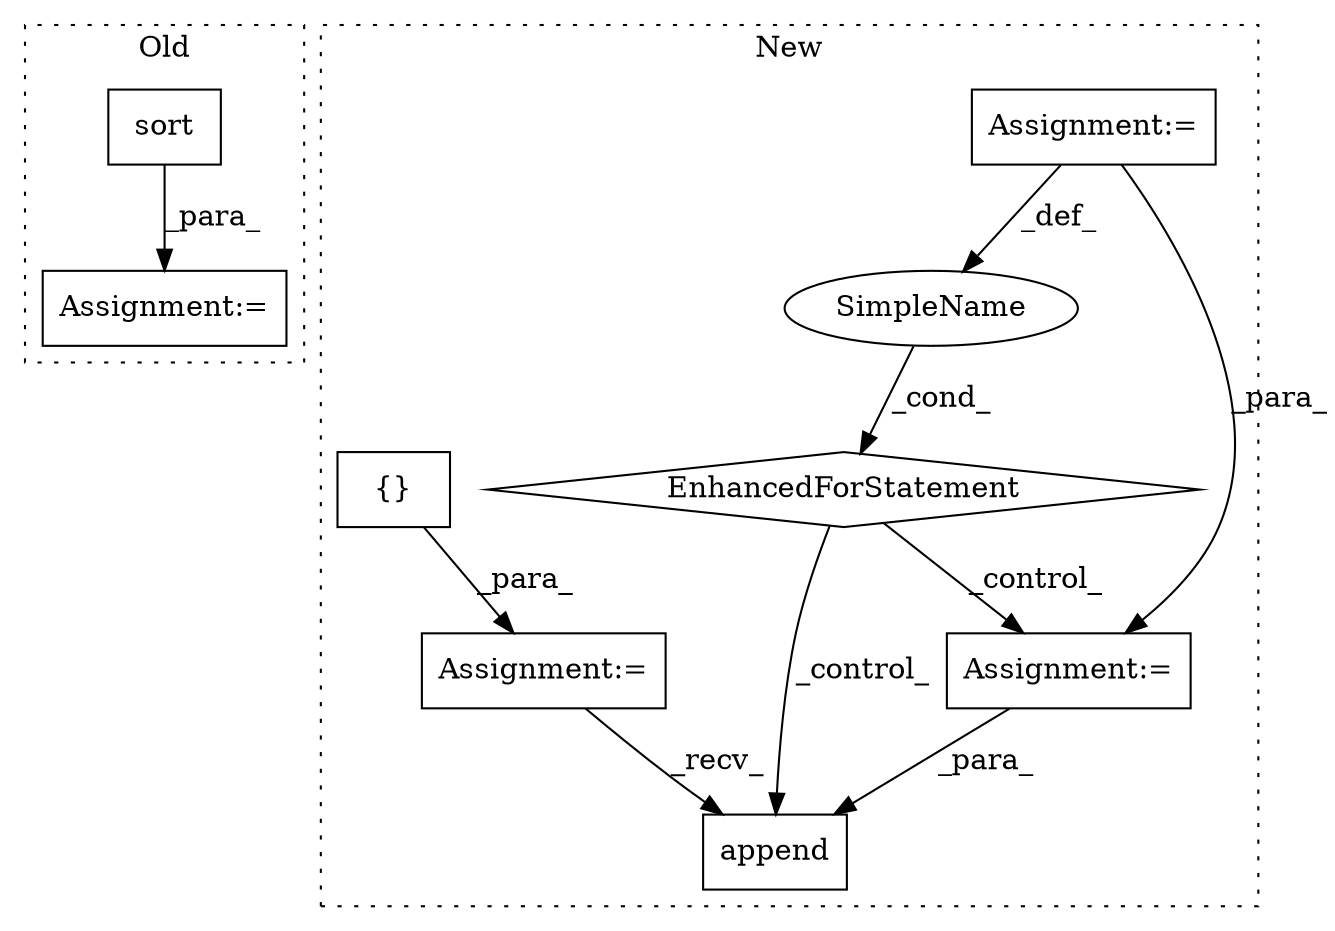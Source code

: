 digraph G {
subgraph cluster0 {
1 [label="sort" a="32" s="13061,13077" l="5,1" shape="box"];
8 [label="Assignment:=" a="7" s="13048" l="1" shape="box"];
label = "Old";
style="dotted";
}
subgraph cluster1 {
2 [label="append" a="32" s="13082,13128" l="7,1" shape="box"];
3 [label="Assignment:=" a="7" s="12784,12886" l="53,2" shape="box"];
4 [label="EnhancedForStatement" a="70" s="12784,12886" l="53,2" shape="diamond"];
5 [label="{}" a="4" s="12736" l="2" shape="box"];
6 [label="Assignment:=" a="7" s="12724" l="1" shape="box"];
7 [label="SimpleName" a="42" s="12858" l="14" shape="ellipse"];
9 [label="Assignment:=" a="7" s="12987" l="1" shape="box"];
label = "New";
style="dotted";
}
1 -> 8 [label="_para_"];
3 -> 7 [label="_def_"];
3 -> 9 [label="_para_"];
4 -> 2 [label="_control_"];
4 -> 9 [label="_control_"];
5 -> 6 [label="_para_"];
6 -> 2 [label="_recv_"];
7 -> 4 [label="_cond_"];
9 -> 2 [label="_para_"];
}
